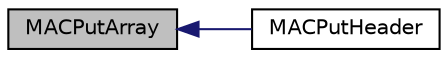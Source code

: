 digraph "MACPutArray"
{
  edge [fontname="Helvetica",fontsize="10",labelfontname="Helvetica",labelfontsize="10"];
  node [fontname="Helvetica",fontsize="10",shape=record];
  rankdir="LR";
  Node1 [label="MACPutArray",height=0.2,width=0.4,color="black", fillcolor="grey75", style="filled", fontcolor="black"];
  Node1 -> Node2 [dir="back",color="midnightblue",fontsize="10",style="solid",fontname="Helvetica"];
  Node2 [label="MACPutHeader",height=0.2,width=0.4,color="black", fillcolor="white", style="filled",URL="$_e_n_c28_j60_8c.html#af507be7571c519d47045cc4254f7ff54"];
}
